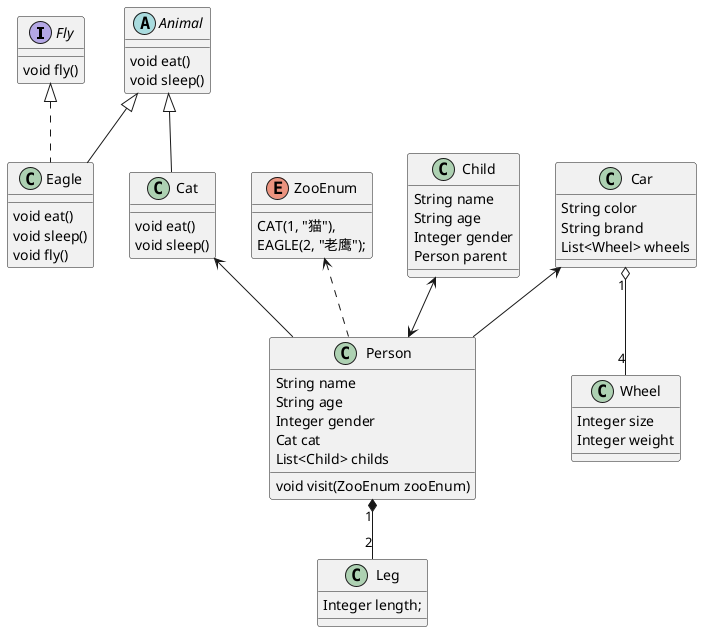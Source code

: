 @startuml
/'
  类图
'/
interface Fly
abstract class Animal
enum ZooEnum
class Cat
class Eagle
class Person
class Child
class Car
class Wheel
class Leg

/'类与类关系'/




/'Cat extends Animal
泛化
泛化指父类跟子类的关系,表示is-a的关系。如父类是抽象类或普通类，则这种关系叫继承。如，父类是接口，则这种关系叫实现。UML中，继承和实现由不同的标记表示。
继承
PlantUML用 --|> 表示继承关系。实线和三角形的抽象表示，指向谁，即继承谁
'/
Animal <|-- Cat
/'Eagle  extends Animal'/
Animal <|-- Eagle



/'Eagle  implements Fly
  实现
  PlantUML用 ..|> 表示实现关系。虚和三角形的抽象表示，指向谁，即实现谁
'/
Fly <|.. Eagle



/'Person依赖Cat'/
/'依赖
  类之间，最弱的关联方式。常用于在A类的方法中使用B类的对象作为参数、局部变量或者对B类静态方法的调用。
  PlantUML用 ..> 表示依赖关系。虚线和箭头的抽象表示，指向谁，即依赖谁'/
ZooEnum <.. Person


/'Person关联Cat'/
/'关联
  关联关系，即对象之间的引用关系。常使用类的属性表达。

  单向关联
  B类作为A类的属性，表示A类与B类有关联。
  PlantUML用 --> 表示单向关联。实线线和箭头的抽象表示，指向谁，即关联谁。'/
Cat <-- Person



/'Person与Child双向关联'/
/'双向关联
  B类作为A类的属性同时，A类也是B类的属性，表示双向关联。
  PlantUML用 -- 表示双向关联。或者用<-->。'/
Child <--> Person



/'聚合'/
/'聚合
  在关联关系的基础上，延伸出聚合关系，强的关联关系，表示has-a关系。整体与部分的关系，部分不依赖于整体，可独立存在。常用于成员变量。

  如；汽车和轮胎的关系，轮胎可作为独立的商品出售。

  PlantUML用 o-- 表示聚合关系。实线和空心菱形的抽象表示，指向谁，表示谁是整体。'/
Car "1" o-- "4" Wheel
/'Person关联Car'/
Car <-- Person



/'组合关系'/
/'在关联关系的基础上，延伸出另外一种关联关系，组合关系，表示contains-a关系。整体与部分的关系，部分依赖于整体，不可独立存在。常用于成员变量。
  如：人和腿的关系。
  PlantUML用 *-- 表示聚合关系。实线和实心菱形的抽象表示，指向谁，表示谁是整体。'/
Person "1" *-- "2" Leg








/'飞的接口'/
interface Fly{
   void fly()
}
/'抽象动物类'/
abstract class Animal{
   void eat()
   void sleep()
}
/'Cat类'/
class Cat{
    void eat()
    void sleep()
}
/'Eagle类'/
class Eagle{
    void eat()
    void sleep()
    void fly()
}
/'Person类'/
class Person{
  String name
  String age
  Integer gender
  Cat cat
  List<Child> childs
  void visit(ZooEnum zooEnum)
}

/'Child类'/
class Child{
  String name
  String age
  Integer gender
  Person parent
}

/'ZooEnum枚举'/
enum ZooEnum{
     CAT(1, "猫"),
    EAGLE(2, "老鹰");
}
/'Car类'/
class Car{
  String color
  String brand
  List<Wheel> wheels
}

/'Wheel类'/
class Wheel{
  Integer size
  Integer weight
}
/'Leg类'/
class Leg {
   Integer length;
}





@enduml
